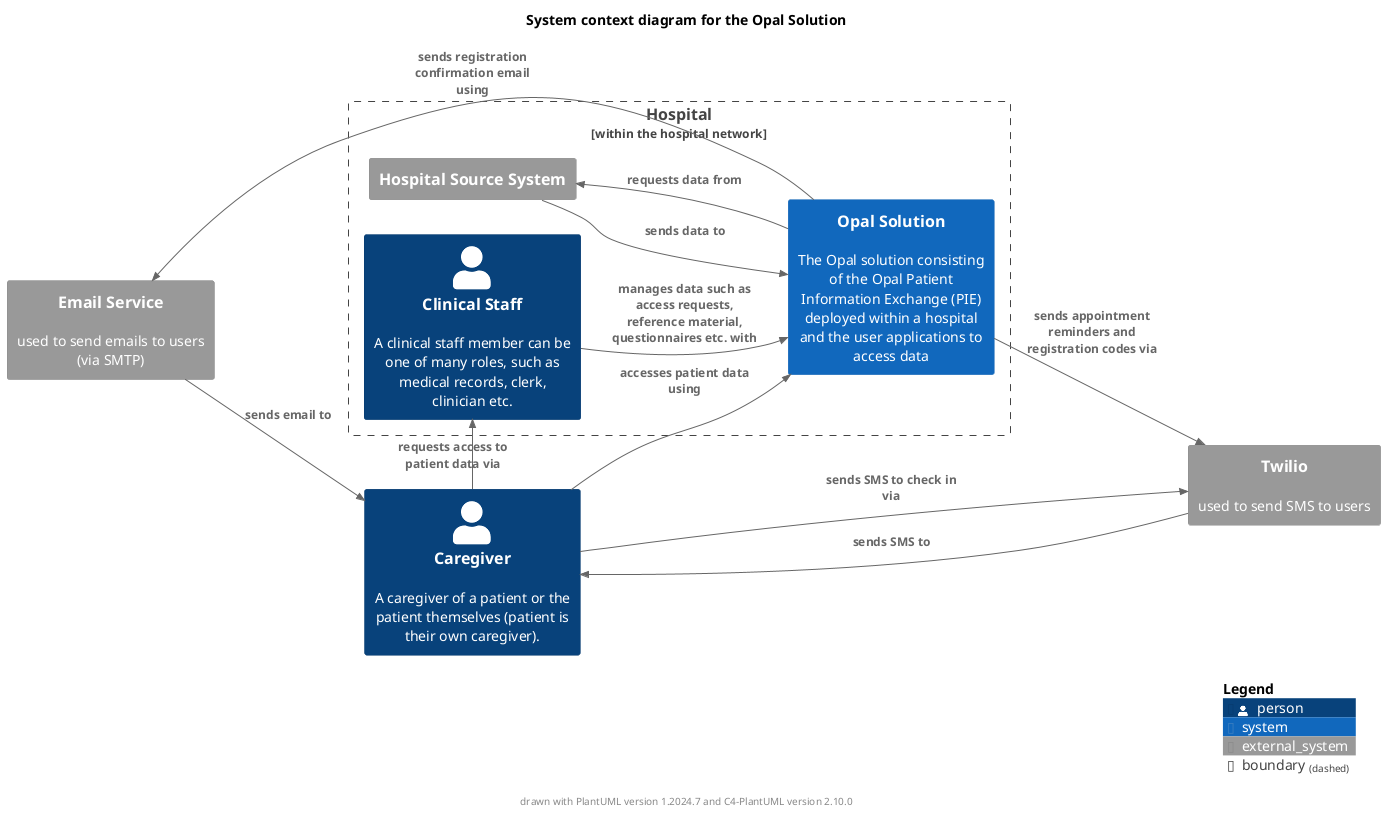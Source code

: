 @startuml opal_system_landscape
!include <C4/C4_Context>

title System context diagram for the Opal Solution

Person(caregiver, "Caregiver", "A caregiver of a patient or the patient themselves (patient is their own caregiver).")
System_Ext(email, "Email Service", "used to send emails to users (via SMTP)")
System_Ext(twilio, "Twilio", "used to send SMS to users")

Boundary(hospital, "Hospital", "within the hospital network") {
    Person(clinical_staff, "Clinical Staff", "A clinical staff member can be one of many roles, such as medical records, clerk, clinician etc.")
    System(opal, "Opal Solution", "The Opal solution consisting of the Opal Patient Information Exchange (PIE) deployed within a hospital and the user applications to access data")
    System_Ext(source_system, "Hospital Source System")
}

Rel(caregiver, opal, "accesses patient data using")
Rel(caregiver, clinical_staff, "requests access to patient data via")
Rel(caregiver, twilio, "sends SMS to check in via")

Rel_Down(opal, twilio, "sends appointment reminders and registration codes via")
Rel(twilio, caregiver, "sends SMS to")

Rel(opal, email, "sends registration confirmation email using")
Rel(email, caregiver, "sends email to")

Rel(clinical_staff, opal, "manages data such as access requests, reference material, questionnaires etc. with")
Rel_Down(source_system, opal, "sends data to")
Rel_Up(opal, source_system, "requests data from")

SHOW_LEGEND()
LAYOUT_LEFT_RIGHT()

footer drawn with PlantUML version %version() and C4-PlantUML version C4Version()

@enduml
